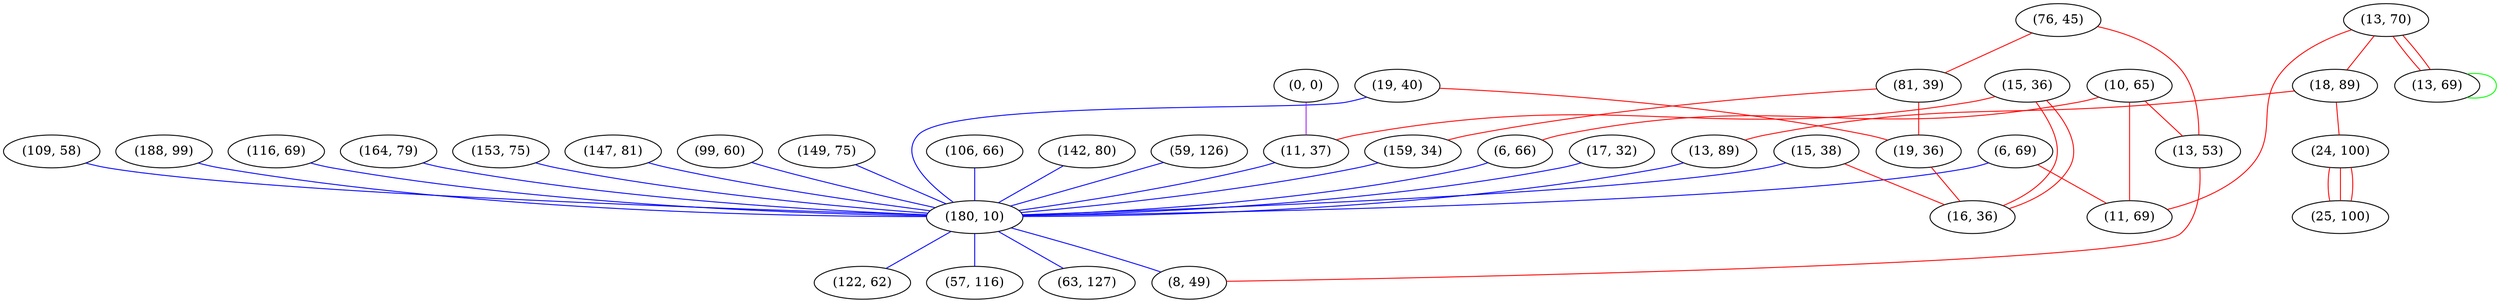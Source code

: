 graph "" {
"(153, 75)";
"(76, 45)";
"(147, 81)";
"(13, 70)";
"(99, 60)";
"(10, 65)";
"(149, 75)";
"(15, 36)";
"(6, 69)";
"(106, 66)";
"(19, 40)";
"(142, 80)";
"(18, 89)";
"(81, 39)";
"(19, 36)";
"(13, 69)";
"(24, 100)";
"(13, 53)";
"(0, 0)";
"(59, 126)";
"(25, 100)";
"(11, 37)";
"(17, 32)";
"(109, 58)";
"(188, 99)";
"(116, 69)";
"(15, 38)";
"(6, 66)";
"(159, 34)";
"(164, 79)";
"(11, 69)";
"(13, 89)";
"(16, 36)";
"(180, 10)";
"(122, 62)";
"(57, 116)";
"(8, 49)";
"(63, 127)";
"(153, 75)" -- "(180, 10)"  [color=blue, key=0, weight=3];
"(76, 45)" -- "(13, 53)"  [color=red, key=0, weight=1];
"(76, 45)" -- "(81, 39)"  [color=red, key=0, weight=1];
"(147, 81)" -- "(180, 10)"  [color=blue, key=0, weight=3];
"(13, 70)" -- "(13, 69)"  [color=red, key=0, weight=1];
"(13, 70)" -- "(13, 69)"  [color=red, key=1, weight=1];
"(13, 70)" -- "(18, 89)"  [color=red, key=0, weight=1];
"(13, 70)" -- "(11, 69)"  [color=red, key=0, weight=1];
"(99, 60)" -- "(180, 10)"  [color=blue, key=0, weight=3];
"(10, 65)" -- "(6, 66)"  [color=red, key=0, weight=1];
"(10, 65)" -- "(13, 53)"  [color=red, key=0, weight=1];
"(10, 65)" -- "(11, 69)"  [color=red, key=0, weight=1];
"(149, 75)" -- "(180, 10)"  [color=blue, key=0, weight=3];
"(15, 36)" -- "(11, 37)"  [color=red, key=0, weight=1];
"(15, 36)" -- "(16, 36)"  [color=red, key=0, weight=1];
"(15, 36)" -- "(16, 36)"  [color=red, key=1, weight=1];
"(6, 69)" -- "(180, 10)"  [color=blue, key=0, weight=3];
"(6, 69)" -- "(11, 69)"  [color=red, key=0, weight=1];
"(106, 66)" -- "(180, 10)"  [color=blue, key=0, weight=3];
"(19, 40)" -- "(180, 10)"  [color=blue, key=0, weight=3];
"(19, 40)" -- "(19, 36)"  [color=red, key=0, weight=1];
"(142, 80)" -- "(180, 10)"  [color=blue, key=0, weight=3];
"(18, 89)" -- "(13, 89)"  [color=red, key=0, weight=1];
"(18, 89)" -- "(24, 100)"  [color=red, key=0, weight=1];
"(81, 39)" -- "(19, 36)"  [color=red, key=0, weight=1];
"(81, 39)" -- "(159, 34)"  [color=red, key=0, weight=1];
"(19, 36)" -- "(16, 36)"  [color=red, key=0, weight=1];
"(13, 69)" -- "(13, 69)"  [color=green, key=0, weight=2];
"(24, 100)" -- "(25, 100)"  [color=red, key=0, weight=1];
"(24, 100)" -- "(25, 100)"  [color=red, key=1, weight=1];
"(24, 100)" -- "(25, 100)"  [color=red, key=2, weight=1];
"(13, 53)" -- "(8, 49)"  [color=red, key=0, weight=1];
"(0, 0)" -- "(11, 37)"  [color=purple, key=0, weight=4];
"(59, 126)" -- "(180, 10)"  [color=blue, key=0, weight=3];
"(11, 37)" -- "(180, 10)"  [color=blue, key=0, weight=3];
"(17, 32)" -- "(180, 10)"  [color=blue, key=0, weight=3];
"(109, 58)" -- "(180, 10)"  [color=blue, key=0, weight=3];
"(188, 99)" -- "(180, 10)"  [color=blue, key=0, weight=3];
"(116, 69)" -- "(180, 10)"  [color=blue, key=0, weight=3];
"(15, 38)" -- "(180, 10)"  [color=blue, key=0, weight=3];
"(15, 38)" -- "(16, 36)"  [color=red, key=0, weight=1];
"(6, 66)" -- "(180, 10)"  [color=blue, key=0, weight=3];
"(159, 34)" -- "(180, 10)"  [color=blue, key=0, weight=3];
"(164, 79)" -- "(180, 10)"  [color=blue, key=0, weight=3];
"(13, 89)" -- "(180, 10)"  [color=blue, key=0, weight=3];
"(180, 10)" -- "(57, 116)"  [color=blue, key=0, weight=3];
"(180, 10)" -- "(8, 49)"  [color=blue, key=0, weight=3];
"(180, 10)" -- "(122, 62)"  [color=blue, key=0, weight=3];
"(180, 10)" -- "(63, 127)"  [color=blue, key=0, weight=3];
}
